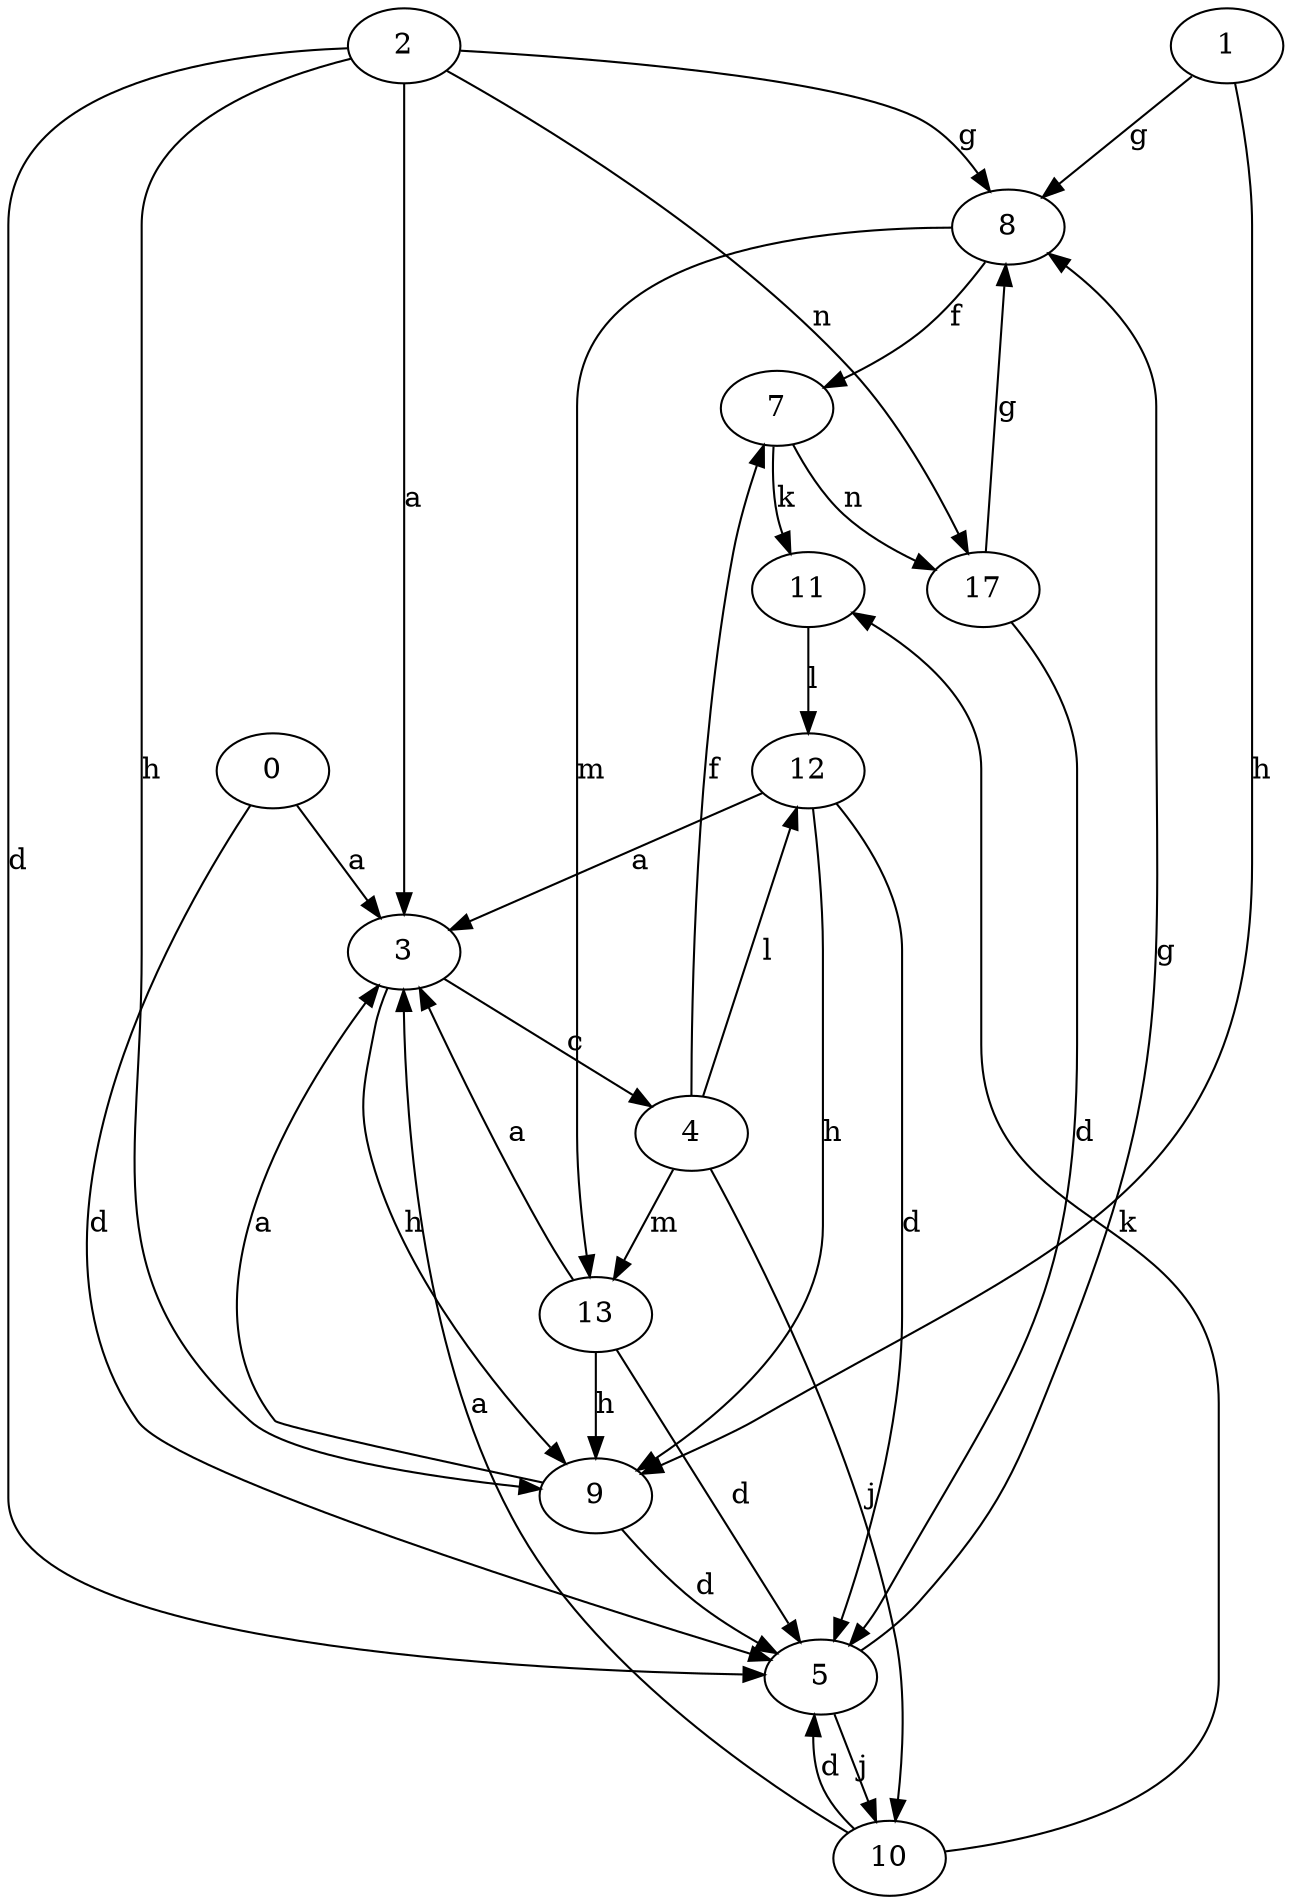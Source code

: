strict digraph  {
1;
2;
3;
4;
5;
7;
8;
9;
10;
11;
12;
0;
13;
17;
1 -> 8  [label=g];
1 -> 9  [label=h];
2 -> 3  [label=a];
2 -> 5  [label=d];
2 -> 8  [label=g];
2 -> 9  [label=h];
2 -> 17  [label=n];
3 -> 4  [label=c];
3 -> 9  [label=h];
4 -> 7  [label=f];
4 -> 10  [label=j];
4 -> 12  [label=l];
4 -> 13  [label=m];
5 -> 8  [label=g];
5 -> 10  [label=j];
7 -> 11  [label=k];
7 -> 17  [label=n];
8 -> 7  [label=f];
8 -> 13  [label=m];
9 -> 3  [label=a];
9 -> 5  [label=d];
10 -> 3  [label=a];
10 -> 5  [label=d];
10 -> 11  [label=k];
11 -> 12  [label=l];
12 -> 3  [label=a];
12 -> 5  [label=d];
12 -> 9  [label=h];
0 -> 3  [label=a];
0 -> 5  [label=d];
13 -> 3  [label=a];
13 -> 5  [label=d];
13 -> 9  [label=h];
17 -> 5  [label=d];
17 -> 8  [label=g];
}
